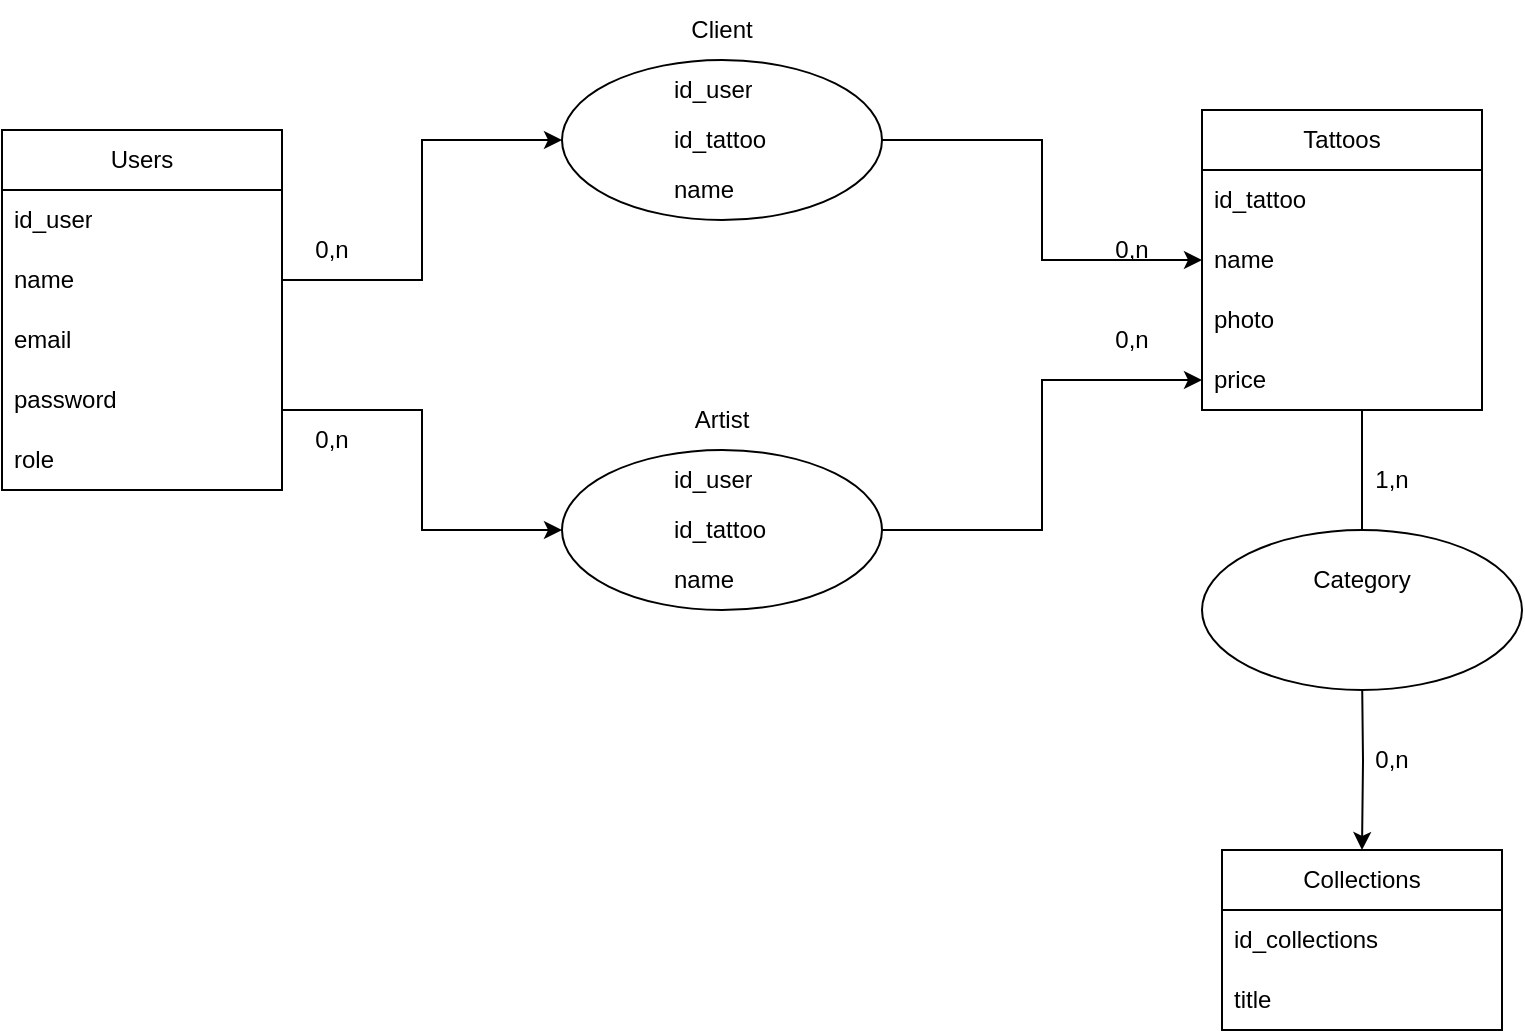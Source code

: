 <mxfile version="21.6.1" type="device">
  <diagram name="Page-1" id="cqOsiSd3HZqz87UDP9xY">
    <mxGraphModel dx="1434" dy="844" grid="1" gridSize="10" guides="1" tooltips="1" connect="1" arrows="1" fold="1" page="1" pageScale="1" pageWidth="827" pageHeight="1169" math="0" shadow="0">
      <root>
        <mxCell id="0" />
        <mxCell id="1" parent="0" />
        <mxCell id="kxaMrGLF2GxkxrFBLMHK-2" value="Users" style="swimlane;fontStyle=0;childLayout=stackLayout;horizontal=1;startSize=30;horizontalStack=0;resizeParent=1;resizeParentMax=0;resizeLast=0;collapsible=1;marginBottom=0;whiteSpace=wrap;html=1;" parent="1" vertex="1">
          <mxGeometry y="160" width="140" height="180" as="geometry" />
        </mxCell>
        <mxCell id="kxaMrGLF2GxkxrFBLMHK-3" value="id_user" style="text;strokeColor=none;fillColor=none;align=left;verticalAlign=middle;spacingLeft=4;spacingRight=4;overflow=hidden;points=[[0,0.5],[1,0.5]];portConstraint=eastwest;rotatable=0;whiteSpace=wrap;html=1;" parent="kxaMrGLF2GxkxrFBLMHK-2" vertex="1">
          <mxGeometry y="30" width="140" height="30" as="geometry" />
        </mxCell>
        <mxCell id="kxaMrGLF2GxkxrFBLMHK-4" value="name" style="text;strokeColor=none;fillColor=none;align=left;verticalAlign=middle;spacingLeft=4;spacingRight=4;overflow=hidden;points=[[0,0.5],[1,0.5]];portConstraint=eastwest;rotatable=0;whiteSpace=wrap;html=1;" parent="kxaMrGLF2GxkxrFBLMHK-2" vertex="1">
          <mxGeometry y="60" width="140" height="30" as="geometry" />
        </mxCell>
        <mxCell id="kxaMrGLF2GxkxrFBLMHK-8" value="email" style="text;strokeColor=none;fillColor=none;align=left;verticalAlign=middle;spacingLeft=4;spacingRight=4;overflow=hidden;points=[[0,0.5],[1,0.5]];portConstraint=eastwest;rotatable=0;whiteSpace=wrap;html=1;" parent="kxaMrGLF2GxkxrFBLMHK-2" vertex="1">
          <mxGeometry y="90" width="140" height="30" as="geometry" />
        </mxCell>
        <mxCell id="kxaMrGLF2GxkxrFBLMHK-9" value="password" style="text;strokeColor=none;fillColor=none;align=left;verticalAlign=middle;spacingLeft=4;spacingRight=4;overflow=hidden;points=[[0,0.5],[1,0.5]];portConstraint=eastwest;rotatable=0;whiteSpace=wrap;html=1;" parent="kxaMrGLF2GxkxrFBLMHK-2" vertex="1">
          <mxGeometry y="120" width="140" height="30" as="geometry" />
        </mxCell>
        <mxCell id="kxaMrGLF2GxkxrFBLMHK-48" value="role" style="text;strokeColor=none;fillColor=none;align=left;verticalAlign=middle;spacingLeft=4;spacingRight=4;overflow=hidden;points=[[0,0.5],[1,0.5]];portConstraint=eastwest;rotatable=0;whiteSpace=wrap;html=1;" parent="kxaMrGLF2GxkxrFBLMHK-2" vertex="1">
          <mxGeometry y="150" width="140" height="30" as="geometry" />
        </mxCell>
        <mxCell id="kxaMrGLF2GxkxrFBLMHK-16" value="Tattoos" style="swimlane;fontStyle=0;childLayout=stackLayout;horizontal=1;startSize=30;horizontalStack=0;resizeParent=1;resizeParentMax=0;resizeLast=0;collapsible=1;marginBottom=0;whiteSpace=wrap;html=1;" parent="1" vertex="1">
          <mxGeometry x="600" y="150" width="140" height="150" as="geometry" />
        </mxCell>
        <mxCell id="kxaMrGLF2GxkxrFBLMHK-17" value="id_tattoo" style="text;strokeColor=none;fillColor=none;align=left;verticalAlign=middle;spacingLeft=4;spacingRight=4;overflow=hidden;points=[[0,0.5],[1,0.5]];portConstraint=eastwest;rotatable=0;whiteSpace=wrap;html=1;" parent="kxaMrGLF2GxkxrFBLMHK-16" vertex="1">
          <mxGeometry y="30" width="140" height="30" as="geometry" />
        </mxCell>
        <mxCell id="kxaMrGLF2GxkxrFBLMHK-18" value="name" style="text;strokeColor=none;fillColor=none;align=left;verticalAlign=middle;spacingLeft=4;spacingRight=4;overflow=hidden;points=[[0,0.5],[1,0.5]];portConstraint=eastwest;rotatable=0;whiteSpace=wrap;html=1;" parent="kxaMrGLF2GxkxrFBLMHK-16" vertex="1">
          <mxGeometry y="60" width="140" height="30" as="geometry" />
        </mxCell>
        <mxCell id="d0bV5SBAcsjoBz2CDUAF-11" value="photo" style="text;strokeColor=none;fillColor=none;align=left;verticalAlign=middle;spacingLeft=4;spacingRight=4;overflow=hidden;points=[[0,0.5],[1,0.5]];portConstraint=eastwest;rotatable=0;whiteSpace=wrap;html=1;" vertex="1" parent="kxaMrGLF2GxkxrFBLMHK-16">
          <mxGeometry y="90" width="140" height="30" as="geometry" />
        </mxCell>
        <mxCell id="kxaMrGLF2GxkxrFBLMHK-30" value="price" style="text;strokeColor=none;fillColor=none;align=left;verticalAlign=middle;spacingLeft=4;spacingRight=4;overflow=hidden;points=[[0,0.5],[1,0.5]];portConstraint=eastwest;rotatable=0;whiteSpace=wrap;html=1;" parent="kxaMrGLF2GxkxrFBLMHK-16" vertex="1">
          <mxGeometry y="120" width="140" height="30" as="geometry" />
        </mxCell>
        <mxCell id="kxaMrGLF2GxkxrFBLMHK-20" style="edgeStyle=orthogonalEdgeStyle;rounded=0;orthogonalLoop=1;jettySize=auto;html=1;exitX=1;exitY=0.5;exitDx=0;exitDy=0;entryX=0;entryY=0.5;entryDx=0;entryDy=0;" parent="1" source="kxaMrGLF2GxkxrFBLMHK-26" target="kxaMrGLF2GxkxrFBLMHK-18" edge="1">
          <mxGeometry relative="1" as="geometry" />
        </mxCell>
        <mxCell id="kxaMrGLF2GxkxrFBLMHK-23" value="0,n" style="text;html=1;strokeColor=none;fillColor=none;align=center;verticalAlign=middle;whiteSpace=wrap;rounded=0;" parent="1" vertex="1">
          <mxGeometry x="150" y="205" width="30" height="30" as="geometry" />
        </mxCell>
        <mxCell id="kxaMrGLF2GxkxrFBLMHK-24" value="0,n" style="text;html=1;strokeColor=none;fillColor=none;align=center;verticalAlign=middle;whiteSpace=wrap;rounded=0;" parent="1" vertex="1">
          <mxGeometry x="550" y="205" width="30" height="30" as="geometry" />
        </mxCell>
        <mxCell id="kxaMrGLF2GxkxrFBLMHK-27" value="" style="edgeStyle=orthogonalEdgeStyle;rounded=0;orthogonalLoop=1;jettySize=auto;html=1;exitX=1;exitY=0.5;exitDx=0;exitDy=0;entryX=0;entryY=0.5;entryDx=0;entryDy=0;" parent="1" source="kxaMrGLF2GxkxrFBLMHK-4" target="kxaMrGLF2GxkxrFBLMHK-26" edge="1">
          <mxGeometry relative="1" as="geometry">
            <mxPoint x="220" y="235" as="sourcePoint" />
            <mxPoint x="600" y="235" as="targetPoint" />
          </mxGeometry>
        </mxCell>
        <mxCell id="kxaMrGLF2GxkxrFBLMHK-26" value="" style="ellipse;whiteSpace=wrap;html=1;" parent="1" vertex="1">
          <mxGeometry x="280" y="125" width="160" height="80" as="geometry" />
        </mxCell>
        <mxCell id="kxaMrGLF2GxkxrFBLMHK-33" value="Client" style="text;html=1;strokeColor=none;fillColor=none;align=center;verticalAlign=middle;whiteSpace=wrap;rounded=0;" parent="1" vertex="1">
          <mxGeometry x="330" y="95" width="60" height="30" as="geometry" />
        </mxCell>
        <mxCell id="kxaMrGLF2GxkxrFBLMHK-54" value="Collections" style="swimlane;fontStyle=0;childLayout=stackLayout;horizontal=1;startSize=30;horizontalStack=0;resizeParent=1;resizeParentMax=0;resizeLast=0;collapsible=1;marginBottom=0;whiteSpace=wrap;html=1;" parent="1" vertex="1">
          <mxGeometry x="610" y="520" width="140" height="90" as="geometry" />
        </mxCell>
        <mxCell id="kxaMrGLF2GxkxrFBLMHK-55" value="id_collections" style="text;strokeColor=none;fillColor=none;align=left;verticalAlign=middle;spacingLeft=4;spacingRight=4;overflow=hidden;points=[[0,0.5],[1,0.5]];portConstraint=eastwest;rotatable=0;whiteSpace=wrap;html=1;" parent="kxaMrGLF2GxkxrFBLMHK-54" vertex="1">
          <mxGeometry y="30" width="140" height="30" as="geometry" />
        </mxCell>
        <mxCell id="kxaMrGLF2GxkxrFBLMHK-56" value="title" style="text;strokeColor=none;fillColor=none;align=left;verticalAlign=middle;spacingLeft=4;spacingRight=4;overflow=hidden;points=[[0,0.5],[1,0.5]];portConstraint=eastwest;rotatable=0;whiteSpace=wrap;html=1;" parent="kxaMrGLF2GxkxrFBLMHK-54" vertex="1">
          <mxGeometry y="60" width="140" height="30" as="geometry" />
        </mxCell>
        <mxCell id="kxaMrGLF2GxkxrFBLMHK-59" value="1,n" style="text;html=1;strokeColor=none;fillColor=none;align=center;verticalAlign=middle;whiteSpace=wrap;rounded=0;" parent="1" vertex="1">
          <mxGeometry x="680" y="320" width="30" height="30" as="geometry" />
        </mxCell>
        <mxCell id="kxaMrGLF2GxkxrFBLMHK-60" value="0,n" style="text;html=1;strokeColor=none;fillColor=none;align=center;verticalAlign=middle;whiteSpace=wrap;rounded=0;" parent="1" vertex="1">
          <mxGeometry x="680" y="460" width="30" height="30" as="geometry" />
        </mxCell>
        <mxCell id="kxaMrGLF2GxkxrFBLMHK-64" style="edgeStyle=orthogonalEdgeStyle;rounded=0;orthogonalLoop=1;jettySize=auto;html=1;exitX=0.5;exitY=1;exitDx=0;exitDy=0;entryX=0.5;entryY=0;entryDx=0;entryDy=0;" parent="1" target="kxaMrGLF2GxkxrFBLMHK-54" edge="1">
          <mxGeometry relative="1" as="geometry">
            <mxPoint x="680" y="430" as="sourcePoint" />
          </mxGeometry>
        </mxCell>
        <mxCell id="d0bV5SBAcsjoBz2CDUAF-7" style="edgeStyle=orthogonalEdgeStyle;rounded=0;orthogonalLoop=1;jettySize=auto;html=1;exitX=1;exitY=0.5;exitDx=0;exitDy=0;entryX=0;entryY=0.5;entryDx=0;entryDy=0;" edge="1" parent="1" source="d0bV5SBAcsjoBz2CDUAF-2" target="kxaMrGLF2GxkxrFBLMHK-30">
          <mxGeometry relative="1" as="geometry" />
        </mxCell>
        <mxCell id="d0bV5SBAcsjoBz2CDUAF-2" value="" style="ellipse;whiteSpace=wrap;html=1;" vertex="1" parent="1">
          <mxGeometry x="280" y="320" width="160" height="80" as="geometry" />
        </mxCell>
        <mxCell id="d0bV5SBAcsjoBz2CDUAF-5" style="edgeStyle=orthogonalEdgeStyle;rounded=0;orthogonalLoop=1;jettySize=auto;html=1;exitX=1;exitY=0.5;exitDx=0;exitDy=0;entryX=0;entryY=0.5;entryDx=0;entryDy=0;" edge="1" parent="1" source="kxaMrGLF2GxkxrFBLMHK-48" target="d0bV5SBAcsjoBz2CDUAF-2">
          <mxGeometry relative="1" as="geometry">
            <Array as="points">
              <mxPoint x="140" y="300" />
              <mxPoint x="210" y="300" />
              <mxPoint x="210" y="360" />
            </Array>
          </mxGeometry>
        </mxCell>
        <mxCell id="d0bV5SBAcsjoBz2CDUAF-6" value="Artist" style="text;html=1;strokeColor=none;fillColor=none;align=center;verticalAlign=middle;whiteSpace=wrap;rounded=0;" vertex="1" parent="1">
          <mxGeometry x="330" y="290" width="60" height="30" as="geometry" />
        </mxCell>
        <mxCell id="d0bV5SBAcsjoBz2CDUAF-9" value="0,n" style="text;html=1;strokeColor=none;fillColor=none;align=center;verticalAlign=middle;whiteSpace=wrap;rounded=0;" vertex="1" parent="1">
          <mxGeometry x="550" y="250" width="30" height="30" as="geometry" />
        </mxCell>
        <mxCell id="d0bV5SBAcsjoBz2CDUAF-10" value="0,n" style="text;html=1;strokeColor=none;fillColor=none;align=center;verticalAlign=middle;whiteSpace=wrap;rounded=0;" vertex="1" parent="1">
          <mxGeometry x="150" y="300" width="30" height="30" as="geometry" />
        </mxCell>
        <mxCell id="d0bV5SBAcsjoBz2CDUAF-12" value="" style="ellipse;whiteSpace=wrap;html=1;" vertex="1" parent="1">
          <mxGeometry x="600" y="360" width="160" height="80" as="geometry" />
        </mxCell>
        <mxCell id="d0bV5SBAcsjoBz2CDUAF-14" value="" style="endArrow=none;html=1;rounded=0;exitX=0.5;exitY=0;exitDx=0;exitDy=0;" edge="1" parent="1" source="d0bV5SBAcsjoBz2CDUAF-12">
          <mxGeometry width="50" height="50" relative="1" as="geometry">
            <mxPoint x="630" y="350" as="sourcePoint" />
            <mxPoint x="680" y="300" as="targetPoint" />
          </mxGeometry>
        </mxCell>
        <mxCell id="d0bV5SBAcsjoBz2CDUAF-15" value="Category" style="text;html=1;strokeColor=none;fillColor=none;align=center;verticalAlign=middle;whiteSpace=wrap;rounded=0;" vertex="1" parent="1">
          <mxGeometry x="650" y="370" width="60" height="30" as="geometry" />
        </mxCell>
        <mxCell id="d0bV5SBAcsjoBz2CDUAF-17" value="id_user" style="text;strokeColor=none;fillColor=none;align=left;verticalAlign=middle;spacingLeft=4;spacingRight=4;overflow=hidden;points=[[0,0.5],[1,0.5]];portConstraint=eastwest;rotatable=0;whiteSpace=wrap;html=1;" vertex="1" parent="1">
          <mxGeometry x="330" y="320" width="140" height="30" as="geometry" />
        </mxCell>
        <mxCell id="d0bV5SBAcsjoBz2CDUAF-18" value="id_tattoo" style="text;strokeColor=none;fillColor=none;align=left;verticalAlign=middle;spacingLeft=4;spacingRight=4;overflow=hidden;points=[[0,0.5],[1,0.5]];portConstraint=eastwest;rotatable=0;whiteSpace=wrap;html=1;" vertex="1" parent="1">
          <mxGeometry x="330" y="345" width="140" height="30" as="geometry" />
        </mxCell>
        <mxCell id="d0bV5SBAcsjoBz2CDUAF-19" value="id_user" style="text;strokeColor=none;fillColor=none;align=left;verticalAlign=middle;spacingLeft=4;spacingRight=4;overflow=hidden;points=[[0,0.5],[1,0.5]];portConstraint=eastwest;rotatable=0;whiteSpace=wrap;html=1;" vertex="1" parent="1">
          <mxGeometry x="330" y="125" width="140" height="30" as="geometry" />
        </mxCell>
        <mxCell id="d0bV5SBAcsjoBz2CDUAF-20" value="id_tattoo" style="text;strokeColor=none;fillColor=none;align=left;verticalAlign=middle;spacingLeft=4;spacingRight=4;overflow=hidden;points=[[0,0.5],[1,0.5]];portConstraint=eastwest;rotatable=0;whiteSpace=wrap;html=1;" vertex="1" parent="1">
          <mxGeometry x="330" y="150" width="140" height="30" as="geometry" />
        </mxCell>
        <mxCell id="d0bV5SBAcsjoBz2CDUAF-21" value="name" style="text;strokeColor=none;fillColor=none;align=left;verticalAlign=middle;spacingLeft=4;spacingRight=4;overflow=hidden;points=[[0,0.5],[1,0.5]];portConstraint=eastwest;rotatable=0;whiteSpace=wrap;html=1;" vertex="1" parent="1">
          <mxGeometry x="330" y="370" width="140" height="30" as="geometry" />
        </mxCell>
        <mxCell id="d0bV5SBAcsjoBz2CDUAF-22" value="name" style="text;strokeColor=none;fillColor=none;align=left;verticalAlign=middle;spacingLeft=4;spacingRight=4;overflow=hidden;points=[[0,0.5],[1,0.5]];portConstraint=eastwest;rotatable=0;whiteSpace=wrap;html=1;" vertex="1" parent="1">
          <mxGeometry x="330" y="175" width="140" height="30" as="geometry" />
        </mxCell>
      </root>
    </mxGraphModel>
  </diagram>
</mxfile>
